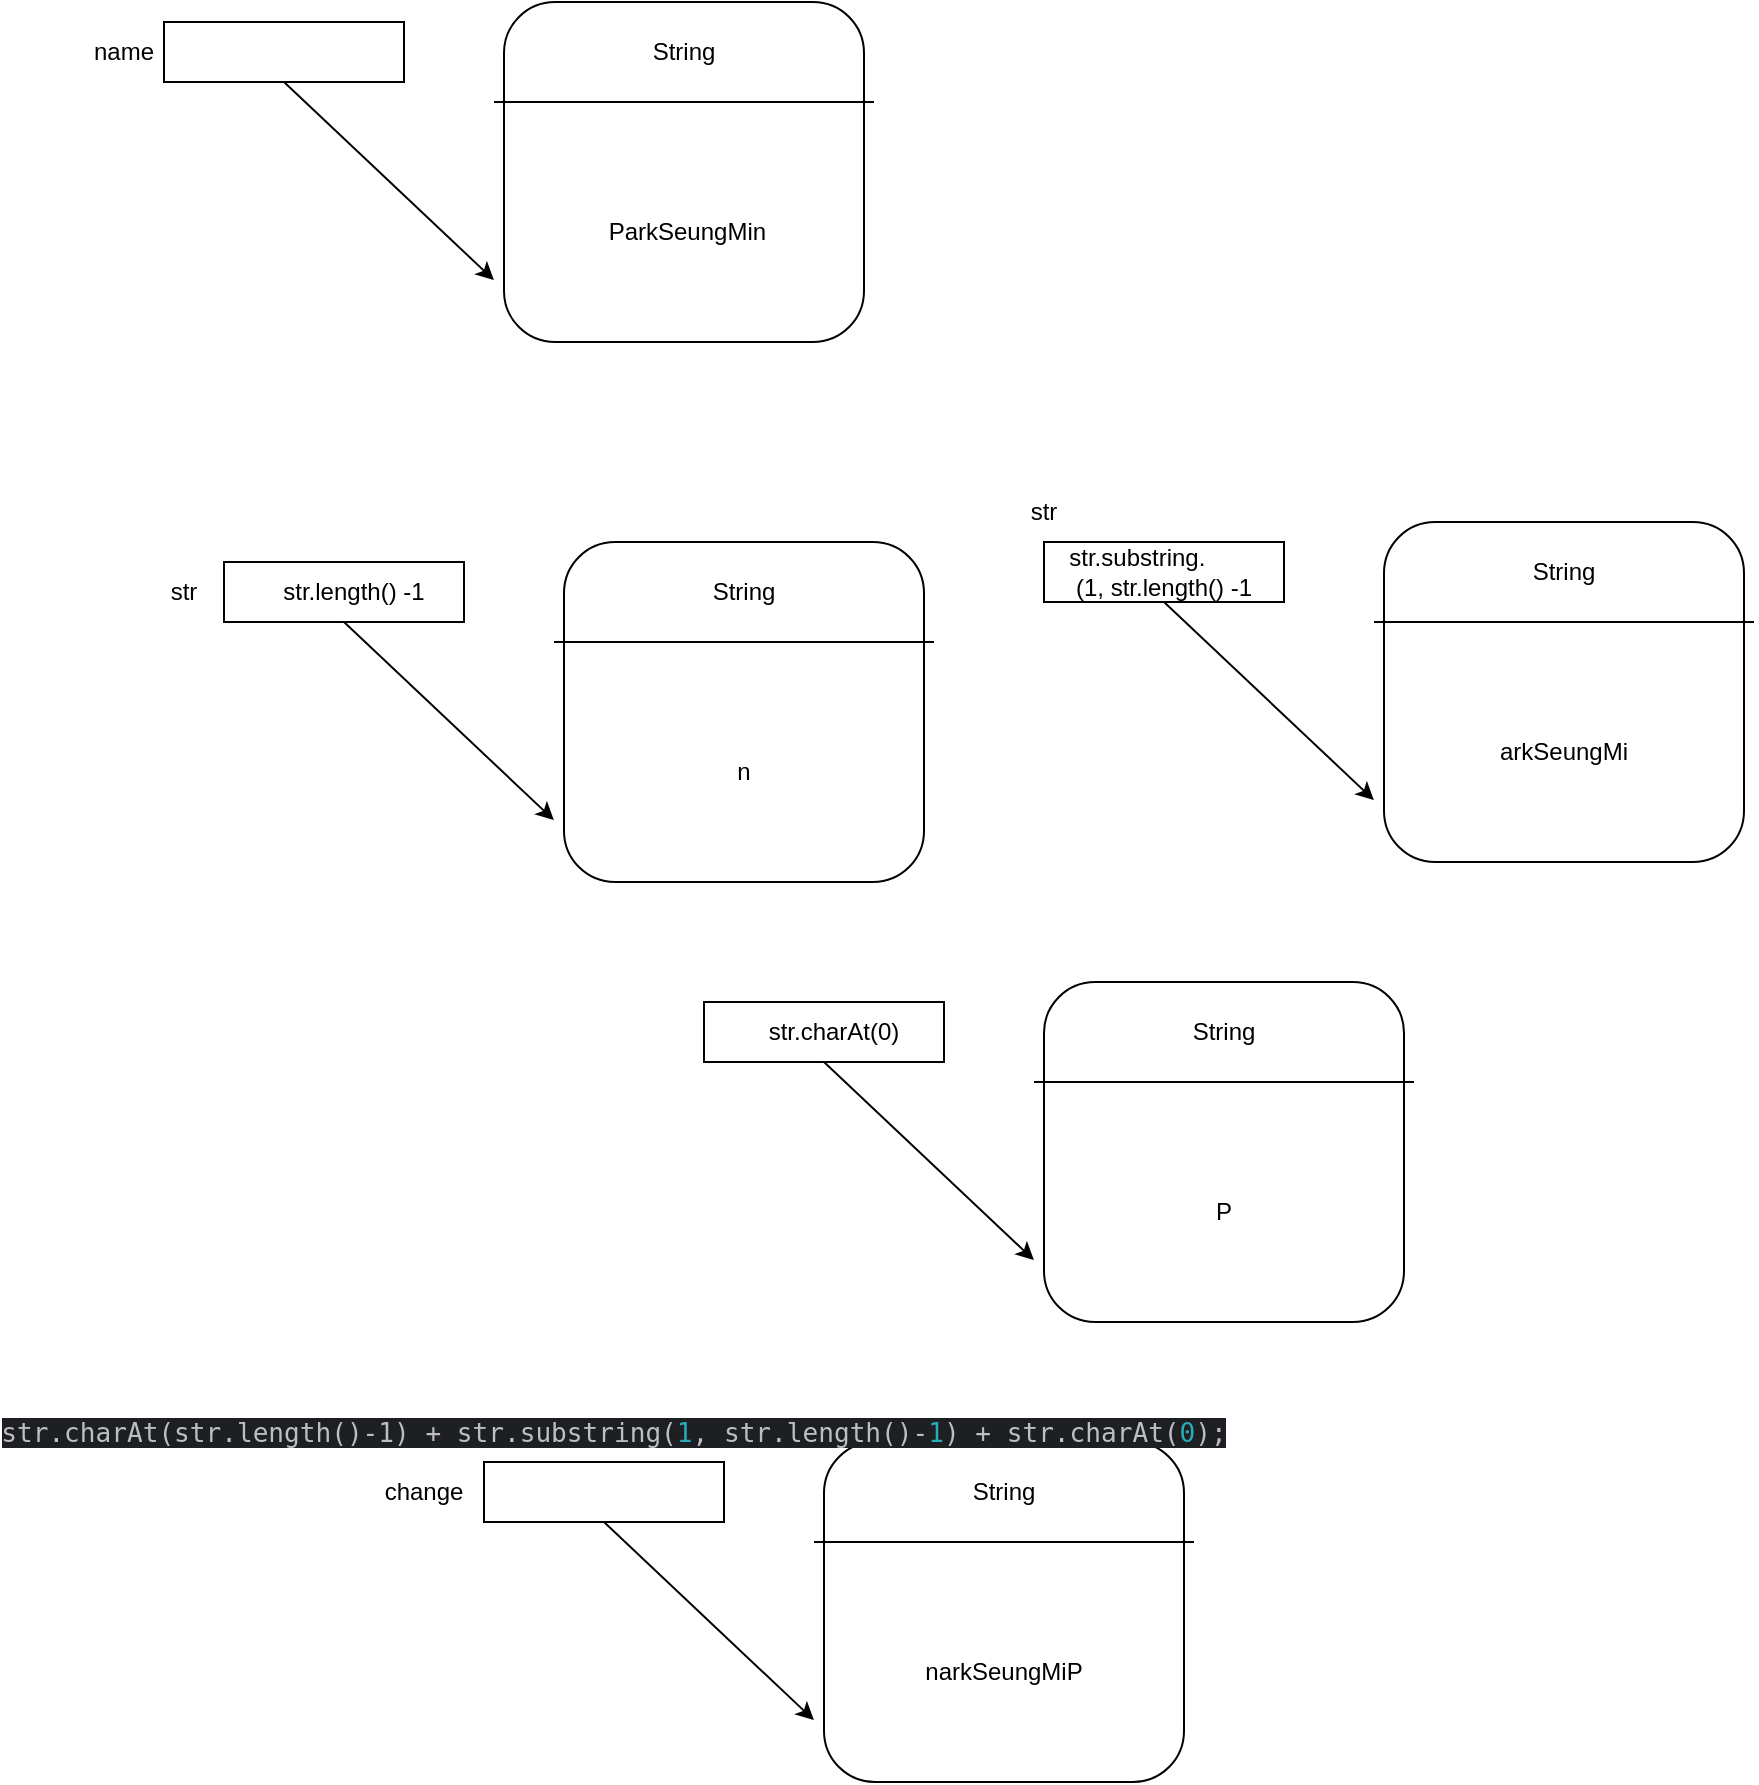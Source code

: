 <mxfile version="21.7.5" type="github">
  <diagram id="C5RBs43oDa-KdzZeNtuy" name="Page-1">
    <mxGraphModel dx="1108" dy="886" grid="1" gridSize="10" guides="1" tooltips="1" connect="1" arrows="1" fold="1" page="1" pageScale="1" pageWidth="827" pageHeight="1169" math="0" shadow="0">
      <root>
        <mxCell id="WIyWlLk6GJQsqaUBKTNV-0" />
        <mxCell id="WIyWlLk6GJQsqaUBKTNV-1" parent="WIyWlLk6GJQsqaUBKTNV-0" />
        <mxCell id="J-1Mxv4PFVDow-6Bid6B-0" value="" style="rounded=1;whiteSpace=wrap;html=1;" vertex="1" parent="WIyWlLk6GJQsqaUBKTNV-1">
          <mxGeometry x="260" y="200" width="180" height="170" as="geometry" />
        </mxCell>
        <mxCell id="J-1Mxv4PFVDow-6Bid6B-1" value="" style="endArrow=classic;html=1;rounded=0;entryX=-0.028;entryY=0.818;entryDx=0;entryDy=0;entryPerimeter=0;" edge="1" parent="WIyWlLk6GJQsqaUBKTNV-1" target="J-1Mxv4PFVDow-6Bid6B-0">
          <mxGeometry width="50" height="50" relative="1" as="geometry">
            <mxPoint x="150" y="240" as="sourcePoint" />
            <mxPoint x="230" y="220" as="targetPoint" />
            <Array as="points" />
          </mxGeometry>
        </mxCell>
        <mxCell id="J-1Mxv4PFVDow-6Bid6B-2" value="" style="endArrow=none;html=1;rounded=0;" edge="1" parent="WIyWlLk6GJQsqaUBKTNV-1">
          <mxGeometry width="50" height="50" relative="1" as="geometry">
            <mxPoint x="255" y="250" as="sourcePoint" />
            <mxPoint x="445" y="250" as="targetPoint" />
          </mxGeometry>
        </mxCell>
        <mxCell id="J-1Mxv4PFVDow-6Bid6B-4" value="&amp;nbsp;ParkSeungMin" style="text;html=1;strokeColor=none;fillColor=none;align=center;verticalAlign=middle;whiteSpace=wrap;rounded=0;" vertex="1" parent="WIyWlLk6GJQsqaUBKTNV-1">
          <mxGeometry x="320" y="300" width="60" height="30" as="geometry" />
        </mxCell>
        <mxCell id="J-1Mxv4PFVDow-6Bid6B-5" value="String" style="text;html=1;strokeColor=none;fillColor=none;align=center;verticalAlign=middle;whiteSpace=wrap;rounded=0;" vertex="1" parent="WIyWlLk6GJQsqaUBKTNV-1">
          <mxGeometry x="320" y="210" width="60" height="30" as="geometry" />
        </mxCell>
        <mxCell id="J-1Mxv4PFVDow-6Bid6B-7" value="name" style="text;strokeColor=none;align=center;fillColor=none;html=1;verticalAlign=middle;whiteSpace=wrap;rounded=0;" vertex="1" parent="WIyWlLk6GJQsqaUBKTNV-1">
          <mxGeometry x="40" y="210" width="60" height="30" as="geometry" />
        </mxCell>
        <mxCell id="J-1Mxv4PFVDow-6Bid6B-8" value="" style="rounded=0;whiteSpace=wrap;html=1;" vertex="1" parent="WIyWlLk6GJQsqaUBKTNV-1">
          <mxGeometry x="90" y="210" width="120" height="30" as="geometry" />
        </mxCell>
        <mxCell id="J-1Mxv4PFVDow-6Bid6B-9" value="" style="rounded=1;whiteSpace=wrap;html=1;" vertex="1" parent="WIyWlLk6GJQsqaUBKTNV-1">
          <mxGeometry x="290" y="470" width="180" height="170" as="geometry" />
        </mxCell>
        <mxCell id="J-1Mxv4PFVDow-6Bid6B-10" value="" style="endArrow=classic;html=1;rounded=0;entryX=-0.028;entryY=0.818;entryDx=0;entryDy=0;entryPerimeter=0;" edge="1" parent="WIyWlLk6GJQsqaUBKTNV-1" target="J-1Mxv4PFVDow-6Bid6B-9">
          <mxGeometry width="50" height="50" relative="1" as="geometry">
            <mxPoint x="180" y="510" as="sourcePoint" />
            <mxPoint x="260" y="490" as="targetPoint" />
            <Array as="points" />
          </mxGeometry>
        </mxCell>
        <mxCell id="J-1Mxv4PFVDow-6Bid6B-11" value="" style="endArrow=none;html=1;rounded=0;" edge="1" parent="WIyWlLk6GJQsqaUBKTNV-1">
          <mxGeometry width="50" height="50" relative="1" as="geometry">
            <mxPoint x="285" y="520" as="sourcePoint" />
            <mxPoint x="475" y="520" as="targetPoint" />
          </mxGeometry>
        </mxCell>
        <mxCell id="J-1Mxv4PFVDow-6Bid6B-12" value="n" style="text;html=1;strokeColor=none;fillColor=none;align=center;verticalAlign=middle;whiteSpace=wrap;rounded=0;" vertex="1" parent="WIyWlLk6GJQsqaUBKTNV-1">
          <mxGeometry x="350" y="570" width="60" height="30" as="geometry" />
        </mxCell>
        <mxCell id="J-1Mxv4PFVDow-6Bid6B-13" value="String" style="text;html=1;strokeColor=none;fillColor=none;align=center;verticalAlign=middle;whiteSpace=wrap;rounded=0;" vertex="1" parent="WIyWlLk6GJQsqaUBKTNV-1">
          <mxGeometry x="350" y="480" width="60" height="30" as="geometry" />
        </mxCell>
        <mxCell id="J-1Mxv4PFVDow-6Bid6B-14" value="str" style="text;strokeColor=none;align=center;fillColor=none;html=1;verticalAlign=middle;whiteSpace=wrap;rounded=0;" vertex="1" parent="WIyWlLk6GJQsqaUBKTNV-1">
          <mxGeometry x="70" y="480" width="60" height="30" as="geometry" />
        </mxCell>
        <mxCell id="J-1Mxv4PFVDow-6Bid6B-15" value="" style="rounded=0;whiteSpace=wrap;html=1;" vertex="1" parent="WIyWlLk6GJQsqaUBKTNV-1">
          <mxGeometry x="120" y="480" width="120" height="30" as="geometry" />
        </mxCell>
        <mxCell id="J-1Mxv4PFVDow-6Bid6B-16" value="" style="rounded=1;whiteSpace=wrap;html=1;" vertex="1" parent="WIyWlLk6GJQsqaUBKTNV-1">
          <mxGeometry x="700" y="460" width="180" height="170" as="geometry" />
        </mxCell>
        <mxCell id="J-1Mxv4PFVDow-6Bid6B-17" value="" style="endArrow=classic;html=1;rounded=0;entryX=-0.028;entryY=0.818;entryDx=0;entryDy=0;entryPerimeter=0;" edge="1" parent="WIyWlLk6GJQsqaUBKTNV-1" target="J-1Mxv4PFVDow-6Bid6B-16">
          <mxGeometry width="50" height="50" relative="1" as="geometry">
            <mxPoint x="590" y="500" as="sourcePoint" />
            <mxPoint x="670" y="480" as="targetPoint" />
            <Array as="points" />
          </mxGeometry>
        </mxCell>
        <mxCell id="J-1Mxv4PFVDow-6Bid6B-18" value="" style="endArrow=none;html=1;rounded=0;" edge="1" parent="WIyWlLk6GJQsqaUBKTNV-1">
          <mxGeometry width="50" height="50" relative="1" as="geometry">
            <mxPoint x="695" y="510" as="sourcePoint" />
            <mxPoint x="885" y="510" as="targetPoint" />
          </mxGeometry>
        </mxCell>
        <mxCell id="J-1Mxv4PFVDow-6Bid6B-19" value="arkSeungMi" style="text;html=1;strokeColor=none;fillColor=none;align=center;verticalAlign=middle;whiteSpace=wrap;rounded=0;" vertex="1" parent="WIyWlLk6GJQsqaUBKTNV-1">
          <mxGeometry x="760" y="560" width="60" height="30" as="geometry" />
        </mxCell>
        <mxCell id="J-1Mxv4PFVDow-6Bid6B-20" value="String" style="text;html=1;strokeColor=none;fillColor=none;align=center;verticalAlign=middle;whiteSpace=wrap;rounded=0;" vertex="1" parent="WIyWlLk6GJQsqaUBKTNV-1">
          <mxGeometry x="760" y="470" width="60" height="30" as="geometry" />
        </mxCell>
        <mxCell id="J-1Mxv4PFVDow-6Bid6B-21" value="str" style="text;strokeColor=none;align=center;fillColor=none;html=1;verticalAlign=middle;whiteSpace=wrap;rounded=0;" vertex="1" parent="WIyWlLk6GJQsqaUBKTNV-1">
          <mxGeometry x="500" y="440" width="60" height="30" as="geometry" />
        </mxCell>
        <mxCell id="J-1Mxv4PFVDow-6Bid6B-22" value="" style="rounded=0;whiteSpace=wrap;html=1;" vertex="1" parent="WIyWlLk6GJQsqaUBKTNV-1">
          <mxGeometry x="530" y="470" width="120" height="30" as="geometry" />
        </mxCell>
        <mxCell id="J-1Mxv4PFVDow-6Bid6B-25" value="str.length() -1" style="text;html=1;strokeColor=none;fillColor=none;align=center;verticalAlign=middle;whiteSpace=wrap;rounded=0;" vertex="1" parent="WIyWlLk6GJQsqaUBKTNV-1">
          <mxGeometry x="130" y="480" width="110" height="30" as="geometry" />
        </mxCell>
        <mxCell id="J-1Mxv4PFVDow-6Bid6B-29" value="str.substring. &amp;nbsp; &amp;nbsp; &amp;nbsp; &amp;nbsp; (1, str.length() -1" style="text;html=1;strokeColor=none;fillColor=none;align=center;verticalAlign=middle;whiteSpace=wrap;rounded=0;" vertex="1" parent="WIyWlLk6GJQsqaUBKTNV-1">
          <mxGeometry x="535" y="470" width="110" height="30" as="geometry" />
        </mxCell>
        <mxCell id="J-1Mxv4PFVDow-6Bid6B-30" value="" style="rounded=1;whiteSpace=wrap;html=1;" vertex="1" parent="WIyWlLk6GJQsqaUBKTNV-1">
          <mxGeometry x="530" y="690" width="180" height="170" as="geometry" />
        </mxCell>
        <mxCell id="J-1Mxv4PFVDow-6Bid6B-31" value="" style="endArrow=classic;html=1;rounded=0;entryX=-0.028;entryY=0.818;entryDx=0;entryDy=0;entryPerimeter=0;" edge="1" parent="WIyWlLk6GJQsqaUBKTNV-1" target="J-1Mxv4PFVDow-6Bid6B-30">
          <mxGeometry width="50" height="50" relative="1" as="geometry">
            <mxPoint x="420" y="730" as="sourcePoint" />
            <mxPoint x="500" y="710" as="targetPoint" />
            <Array as="points" />
          </mxGeometry>
        </mxCell>
        <mxCell id="J-1Mxv4PFVDow-6Bid6B-32" value="" style="endArrow=none;html=1;rounded=0;" edge="1" parent="WIyWlLk6GJQsqaUBKTNV-1">
          <mxGeometry width="50" height="50" relative="1" as="geometry">
            <mxPoint x="525" y="740" as="sourcePoint" />
            <mxPoint x="715" y="740" as="targetPoint" />
          </mxGeometry>
        </mxCell>
        <mxCell id="J-1Mxv4PFVDow-6Bid6B-33" value="P" style="text;html=1;strokeColor=none;fillColor=none;align=center;verticalAlign=middle;whiteSpace=wrap;rounded=0;" vertex="1" parent="WIyWlLk6GJQsqaUBKTNV-1">
          <mxGeometry x="590" y="790" width="60" height="30" as="geometry" />
        </mxCell>
        <mxCell id="J-1Mxv4PFVDow-6Bid6B-34" value="String" style="text;html=1;strokeColor=none;fillColor=none;align=center;verticalAlign=middle;whiteSpace=wrap;rounded=0;" vertex="1" parent="WIyWlLk6GJQsqaUBKTNV-1">
          <mxGeometry x="590" y="700" width="60" height="30" as="geometry" />
        </mxCell>
        <mxCell id="J-1Mxv4PFVDow-6Bid6B-35" value="" style="rounded=0;whiteSpace=wrap;html=1;" vertex="1" parent="WIyWlLk6GJQsqaUBKTNV-1">
          <mxGeometry x="360" y="700" width="120" height="30" as="geometry" />
        </mxCell>
        <mxCell id="J-1Mxv4PFVDow-6Bid6B-36" value="str.charAt(0)" style="text;html=1;strokeColor=none;fillColor=none;align=center;verticalAlign=middle;whiteSpace=wrap;rounded=0;" vertex="1" parent="WIyWlLk6GJQsqaUBKTNV-1">
          <mxGeometry x="370" y="700" width="110" height="30" as="geometry" />
        </mxCell>
        <mxCell id="J-1Mxv4PFVDow-6Bid6B-38" value="" style="rounded=1;whiteSpace=wrap;html=1;" vertex="1" parent="WIyWlLk6GJQsqaUBKTNV-1">
          <mxGeometry x="420" y="920" width="180" height="170" as="geometry" />
        </mxCell>
        <mxCell id="J-1Mxv4PFVDow-6Bid6B-39" value="" style="endArrow=classic;html=1;rounded=0;entryX=-0.028;entryY=0.818;entryDx=0;entryDy=0;entryPerimeter=0;" edge="1" parent="WIyWlLk6GJQsqaUBKTNV-1" target="J-1Mxv4PFVDow-6Bid6B-38">
          <mxGeometry width="50" height="50" relative="1" as="geometry">
            <mxPoint x="310" y="960" as="sourcePoint" />
            <mxPoint x="390" y="940" as="targetPoint" />
            <Array as="points" />
          </mxGeometry>
        </mxCell>
        <mxCell id="J-1Mxv4PFVDow-6Bid6B-40" value="" style="endArrow=none;html=1;rounded=0;" edge="1" parent="WIyWlLk6GJQsqaUBKTNV-1">
          <mxGeometry width="50" height="50" relative="1" as="geometry">
            <mxPoint x="415" y="970" as="sourcePoint" />
            <mxPoint x="605" y="970" as="targetPoint" />
          </mxGeometry>
        </mxCell>
        <mxCell id="J-1Mxv4PFVDow-6Bid6B-41" value="narkSeungMiP" style="text;html=1;strokeColor=none;fillColor=none;align=center;verticalAlign=middle;whiteSpace=wrap;rounded=0;" vertex="1" parent="WIyWlLk6GJQsqaUBKTNV-1">
          <mxGeometry x="480" y="1020" width="60" height="30" as="geometry" />
        </mxCell>
        <mxCell id="J-1Mxv4PFVDow-6Bid6B-42" value="String" style="text;html=1;strokeColor=none;fillColor=none;align=center;verticalAlign=middle;whiteSpace=wrap;rounded=0;" vertex="1" parent="WIyWlLk6GJQsqaUBKTNV-1">
          <mxGeometry x="480" y="930" width="60" height="30" as="geometry" />
        </mxCell>
        <mxCell id="J-1Mxv4PFVDow-6Bid6B-43" value="change" style="text;strokeColor=none;align=center;fillColor=none;html=1;verticalAlign=middle;whiteSpace=wrap;rounded=0;" vertex="1" parent="WIyWlLk6GJQsqaUBKTNV-1">
          <mxGeometry x="190" y="930" width="60" height="30" as="geometry" />
        </mxCell>
        <mxCell id="J-1Mxv4PFVDow-6Bid6B-44" value="" style="rounded=0;whiteSpace=wrap;html=1;" vertex="1" parent="WIyWlLk6GJQsqaUBKTNV-1">
          <mxGeometry x="250" y="930" width="120" height="30" as="geometry" />
        </mxCell>
        <mxCell id="J-1Mxv4PFVDow-6Bid6B-45" value="&lt;div style=&quot;text-align: start; background-color: rgb(30, 31, 34); color: rgb(188, 190, 196);&quot;&gt;&lt;pre style=&quot;font-family: &amp;quot;JetBrains Mono&amp;quot;, monospace; font-size: 9.8pt;&quot;&gt;str.charAt(str.length()-1) + str.substring(&lt;span style=&quot;color: rgb(42, 172, 184);&quot;&gt;1&lt;/span&gt;, str.length()-&lt;span style=&quot;color: rgb(42, 172, 184);&quot;&gt;1&lt;/span&gt;) + str.charAt(&lt;span style=&quot;color: rgb(42, 172, 184);&quot;&gt;0&lt;/span&gt;);&lt;/pre&gt;&lt;/div&gt;" style="text;html=1;strokeColor=none;fillColor=none;align=center;verticalAlign=middle;whiteSpace=wrap;rounded=0;" vertex="1" parent="WIyWlLk6GJQsqaUBKTNV-1">
          <mxGeometry x="260" y="900" width="110" height="30" as="geometry" />
        </mxCell>
      </root>
    </mxGraphModel>
  </diagram>
</mxfile>

